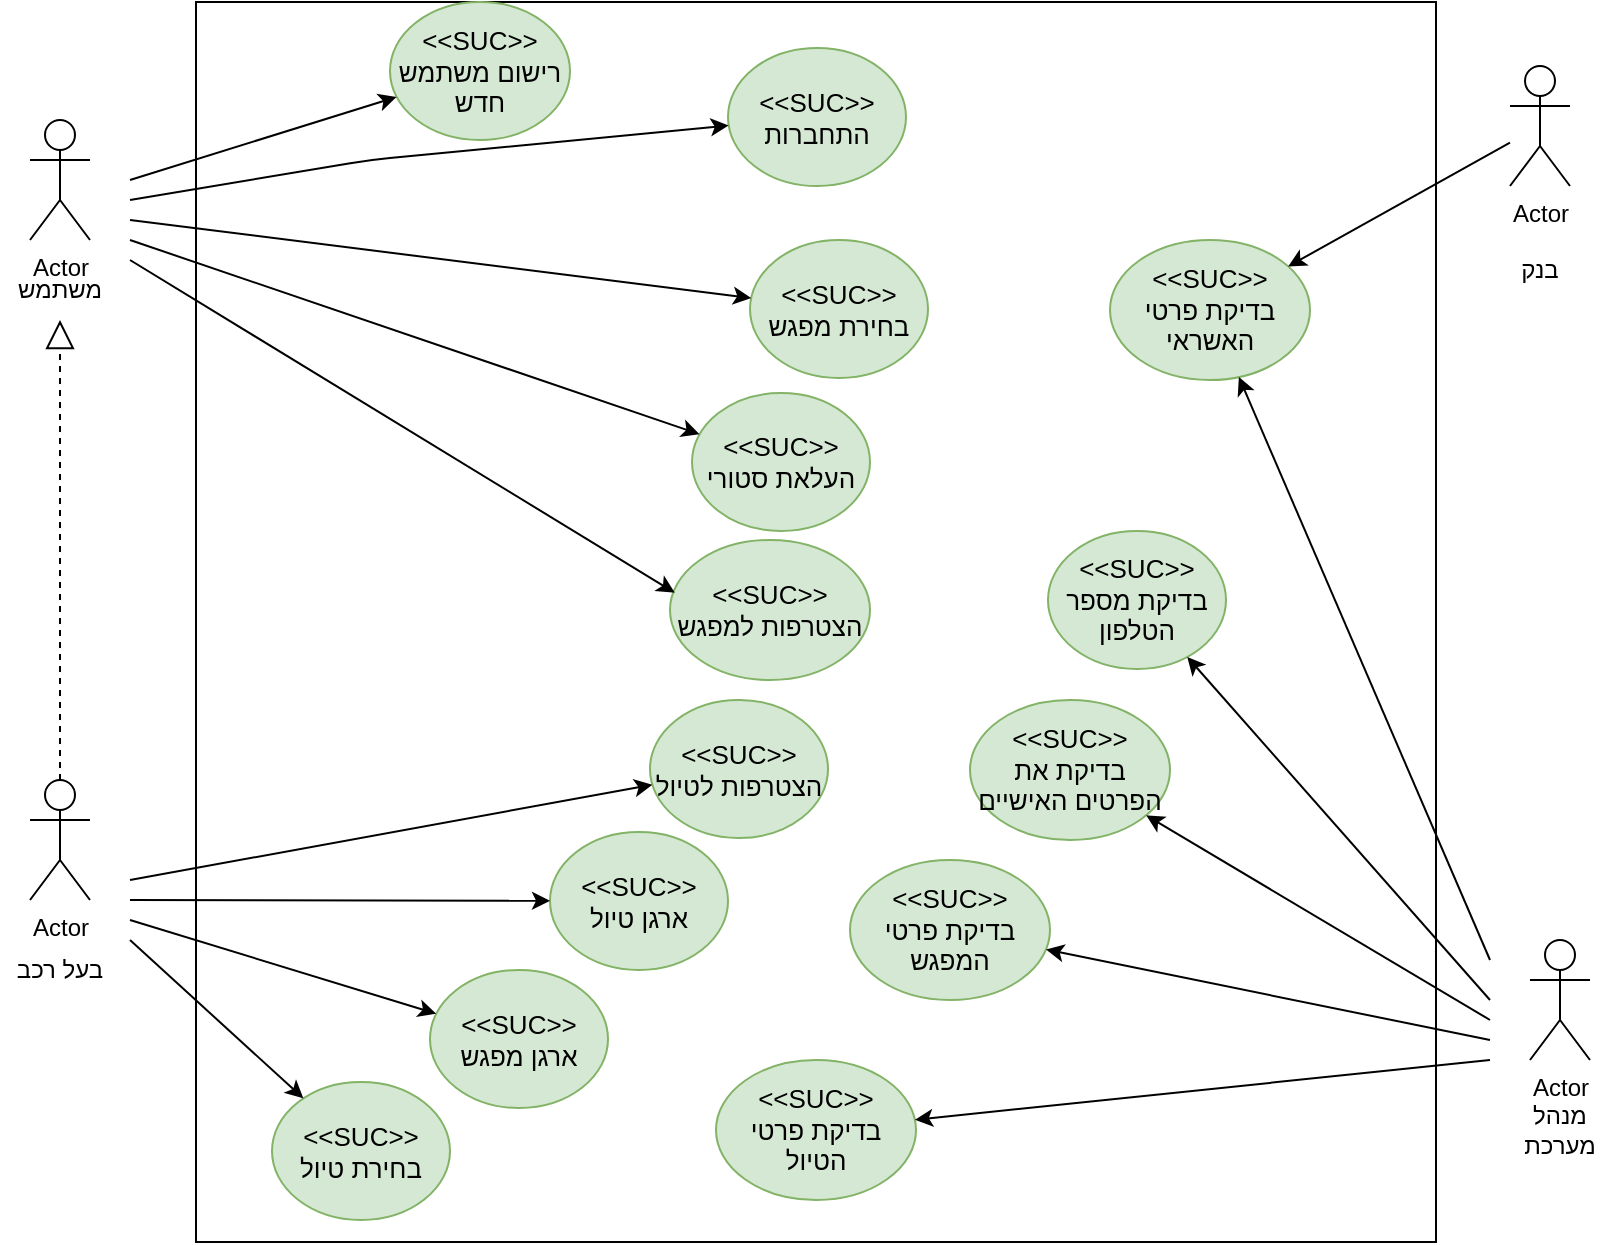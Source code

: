 <mxfile version="16.1.2" type="device"><diagram id="wsH_wWfB9jMHhUpau665" name="‫עמוד-1‬"><mxGraphModel dx="868" dy="545" grid="1" gridSize="10" guides="1" tooltips="1" connect="1" arrows="1" fold="1" page="1" pageScale="1" pageWidth="827" pageHeight="1169" math="0" shadow="0"><root><mxCell id="0"/><mxCell id="1" parent="0"/><mxCell id="HPS8mQhJ5vhL93y45XRt-1" value="Actor" style="shape=umlActor;verticalLabelPosition=bottom;verticalAlign=top;html=1;outlineConnect=0;" parent="1" vertex="1"><mxGeometry x="70" y="130" width="30" height="60" as="geometry"/></mxCell><mxCell id="HPS8mQhJ5vhL93y45XRt-4" value="משתמש" style="text;html=1;strokeColor=none;fillColor=none;align=center;verticalAlign=middle;whiteSpace=wrap;rounded=0;" parent="1" vertex="1"><mxGeometry x="55" y="200" width="60" height="30" as="geometry"/></mxCell><mxCell id="HPS8mQhJ5vhL93y45XRt-5" value="Actor" style="shape=umlActor;verticalLabelPosition=bottom;verticalAlign=top;html=1;outlineConnect=0;" parent="1" vertex="1"><mxGeometry x="70" y="460" width="30" height="60" as="geometry"/></mxCell><mxCell id="HPS8mQhJ5vhL93y45XRt-6" value="בעל רכב" style="text;html=1;strokeColor=none;fillColor=none;align=center;verticalAlign=middle;whiteSpace=wrap;rounded=0;" parent="1" vertex="1"><mxGeometry x="55" y="540" width="60" height="30" as="geometry"/></mxCell><mxCell id="HPS8mQhJ5vhL93y45XRt-7" value="Actor" style="shape=umlActor;verticalLabelPosition=bottom;verticalAlign=top;html=1;outlineConnect=0;" parent="1" vertex="1"><mxGeometry x="820" y="540" width="30" height="60" as="geometry"/></mxCell><mxCell id="HPS8mQhJ5vhL93y45XRt-8" value="מנהל מערכת" style="text;html=1;strokeColor=none;fillColor=none;align=center;verticalAlign=middle;whiteSpace=wrap;rounded=0;" parent="1" vertex="1"><mxGeometry x="805" y="620" width="60" height="30" as="geometry"/></mxCell><mxCell id="HPS8mQhJ5vhL93y45XRt-9" value="" style="whiteSpace=wrap;html=1;aspect=fixed;fillColor=default;strokeColor=default;" parent="1" vertex="1"><mxGeometry x="153" y="71" width="620" height="620" as="geometry"/></mxCell><mxCell id="HPS8mQhJ5vhL93y45XRt-11" value="&lt;font style=&quot;font-size: 13px&quot;&gt;&amp;lt;&amp;lt;SUC&amp;gt;&amp;gt;&lt;br&gt;רישום משתמש חדש&lt;br&gt;&lt;/font&gt;" style="ellipse;whiteSpace=wrap;html=1;fillColor=#d5e8d4;strokeColor=#82b366;" parent="1" vertex="1"><mxGeometry x="250" y="71" width="90" height="69" as="geometry"/></mxCell><mxCell id="HPS8mQhJ5vhL93y45XRt-13" value="" style="endArrow=classic;html=1;" parent="1" target="HPS8mQhJ5vhL93y45XRt-11" edge="1"><mxGeometry width="50" height="50" relative="1" as="geometry"><mxPoint x="120" y="160" as="sourcePoint"/><mxPoint x="228.616" y="154.155" as="targetPoint"/></mxGeometry></mxCell><mxCell id="HPS8mQhJ5vhL93y45XRt-15" value="&lt;font style=&quot;font-size: 13px&quot;&gt;&amp;lt;&amp;lt;SUC&amp;gt;&amp;gt;&lt;br&gt;התחברות&lt;br&gt;&lt;/font&gt;" style="ellipse;whiteSpace=wrap;html=1;fillColor=#d5e8d4;strokeColor=#82b366;" parent="1" vertex="1"><mxGeometry x="419" y="94" width="89" height="69" as="geometry"/></mxCell><mxCell id="HPS8mQhJ5vhL93y45XRt-17" value="" style="endArrow=classic;html=1;" parent="1" target="HPS8mQhJ5vhL93y45XRt-15" edge="1"><mxGeometry width="50" height="50" relative="1" as="geometry"><mxPoint x="120" y="170" as="sourcePoint"/><mxPoint x="235.614" y="156.635" as="targetPoint"/><Array as="points"><mxPoint x="240" y="150"/></Array></mxGeometry></mxCell><mxCell id="HPS8mQhJ5vhL93y45XRt-18" value="&lt;font style=&quot;font-size: 13px&quot;&gt;&amp;lt;&amp;lt;SUC&amp;gt;&amp;gt;&lt;br&gt;בחירת מפגש&lt;br&gt;&lt;/font&gt;" style="ellipse;whiteSpace=wrap;html=1;fillColor=#d5e8d4;strokeColor=#82b366;" parent="1" vertex="1"><mxGeometry x="430" y="190" width="89" height="69" as="geometry"/></mxCell><mxCell id="HPS8mQhJ5vhL93y45XRt-20" value="" style="endArrow=classic;html=1;" parent="1" target="HPS8mQhJ5vhL93y45XRt-18" edge="1"><mxGeometry width="50" height="50" relative="1" as="geometry"><mxPoint x="120" y="180" as="sourcePoint"/><mxPoint x="323.818" y="204.227" as="targetPoint"/></mxGeometry></mxCell><mxCell id="HPS8mQhJ5vhL93y45XRt-21" value="&lt;font style=&quot;font-size: 13px&quot;&gt;&amp;lt;&amp;lt;SUC&amp;gt;&amp;gt;&lt;br&gt;בחירת טיול&lt;br&gt;&lt;/font&gt;" style="ellipse;whiteSpace=wrap;html=1;fillColor=#d5e8d4;strokeColor=#82b366;" parent="1" vertex="1"><mxGeometry x="191" y="611" width="89" height="69" as="geometry"/></mxCell><mxCell id="HPS8mQhJ5vhL93y45XRt-22" value="" style="endArrow=classic;html=1;rounded=0;" parent="1" target="HPS8mQhJ5vhL93y45XRt-21" edge="1"><mxGeometry width="50" height="50" relative="1" as="geometry"><mxPoint x="120" y="540" as="sourcePoint"/><mxPoint x="450" y="300" as="targetPoint"/></mxGeometry></mxCell><mxCell id="HPS8mQhJ5vhL93y45XRt-23" value="&lt;font style=&quot;font-size: 13px&quot;&gt;&amp;lt;&amp;lt;SUC&amp;gt;&amp;gt;&lt;br&gt;העלאת סטורי&lt;br&gt;&lt;/font&gt;" style="ellipse;whiteSpace=wrap;html=1;fillColor=#d5e8d4;strokeColor=#82b366;" parent="1" vertex="1"><mxGeometry x="401" y="266.5" width="89" height="69" as="geometry"/></mxCell><mxCell id="HPS8mQhJ5vhL93y45XRt-25" value="" style="endArrow=classic;html=1;rounded=0;" parent="1" target="HPS8mQhJ5vhL93y45XRt-23" edge="1"><mxGeometry width="50" height="50" relative="1" as="geometry"><mxPoint x="120" y="190" as="sourcePoint"/><mxPoint x="450" y="300" as="targetPoint"/></mxGeometry></mxCell><mxCell id="HPS8mQhJ5vhL93y45XRt-27" value="&lt;font style=&quot;font-size: 13px&quot;&gt;&amp;lt;&amp;lt;SUC&amp;gt;&amp;gt;&lt;br&gt;ארגן מפגש&lt;br&gt;&lt;/font&gt;" style="ellipse;whiteSpace=wrap;html=1;fillColor=#d5e8d4;strokeColor=#82b366;" parent="1" vertex="1"><mxGeometry x="270" y="555" width="89" height="69" as="geometry"/></mxCell><mxCell id="HPS8mQhJ5vhL93y45XRt-28" value="&lt;font style=&quot;font-size: 13px&quot;&gt;&amp;lt;&amp;lt;SUC&amp;gt;&amp;gt;&lt;br&gt;ארגן טיול&lt;br&gt;&lt;/font&gt;" style="ellipse;whiteSpace=wrap;html=1;fillColor=#d5e8d4;strokeColor=#82b366;" parent="1" vertex="1"><mxGeometry x="330" y="486" width="89" height="69" as="geometry"/></mxCell><mxCell id="HPS8mQhJ5vhL93y45XRt-29" value="" style="endArrow=classic;html=1;rounded=0;" parent="1" target="HPS8mQhJ5vhL93y45XRt-28" edge="1"><mxGeometry width="50" height="50" relative="1" as="geometry"><mxPoint x="120" y="520" as="sourcePoint"/><mxPoint x="450" y="300" as="targetPoint"/></mxGeometry></mxCell><mxCell id="HPS8mQhJ5vhL93y45XRt-30" value="" style="endArrow=classic;html=1;rounded=0;" parent="1" target="HPS8mQhJ5vhL93y45XRt-27" edge="1"><mxGeometry width="50" height="50" relative="1" as="geometry"><mxPoint x="120" y="530" as="sourcePoint"/><mxPoint x="450" y="300" as="targetPoint"/></mxGeometry></mxCell><mxCell id="HPS8mQhJ5vhL93y45XRt-33" value="&lt;font style=&quot;font-size: 13px&quot;&gt;&amp;lt;&amp;lt;SUC&amp;gt;&amp;gt;&lt;br&gt;בדיקת מספר הטלפון&lt;br&gt;&lt;/font&gt;" style="ellipse;whiteSpace=wrap;html=1;fillColor=#d5e8d4;strokeColor=#82b366;" parent="1" vertex="1"><mxGeometry x="579" y="335.5" width="89" height="69" as="geometry"/></mxCell><mxCell id="HPS8mQhJ5vhL93y45XRt-35" value="&lt;font style=&quot;font-size: 13px&quot;&gt;&amp;lt;&amp;lt;SUC&amp;gt;&amp;gt;&lt;br&gt;בדיקת את הפרטים האישיים&lt;br&gt;&lt;/font&gt;" style="ellipse;whiteSpace=wrap;html=1;fillColor=#d5e8d4;strokeColor=#82b366;" parent="1" vertex="1"><mxGeometry x="540" y="420" width="100" height="70" as="geometry"/></mxCell><mxCell id="HPS8mQhJ5vhL93y45XRt-36" value="" style="endArrow=classic;html=1;rounded=0;" parent="1" target="HPS8mQhJ5vhL93y45XRt-33" edge="1"><mxGeometry width="50" height="50" relative="1" as="geometry"><mxPoint x="800" y="570" as="sourcePoint"/><mxPoint x="420" y="460" as="targetPoint"/></mxGeometry></mxCell><mxCell id="HPS8mQhJ5vhL93y45XRt-37" value="" style="endArrow=classic;html=1;rounded=0;" parent="1" target="HPS8mQhJ5vhL93y45XRt-35" edge="1"><mxGeometry width="50" height="50" relative="1" as="geometry"><mxPoint x="800" y="580" as="sourcePoint"/><mxPoint x="420" y="460" as="targetPoint"/></mxGeometry></mxCell><mxCell id="HPS8mQhJ5vhL93y45XRt-38" value="&lt;font style=&quot;font-size: 13px&quot;&gt;&amp;lt;&amp;lt;SUC&amp;gt;&amp;gt;&lt;br&gt;בדיקת פרטי האשראי&lt;br&gt;&lt;/font&gt;" style="ellipse;whiteSpace=wrap;html=1;fillColor=#d5e8d4;strokeColor=#82b366;" parent="1" vertex="1"><mxGeometry x="610" y="190" width="100" height="70" as="geometry"/></mxCell><mxCell id="HPS8mQhJ5vhL93y45XRt-41" value="&lt;font style=&quot;font-size: 13px&quot;&gt;&amp;lt;&amp;lt;SUC&amp;gt;&amp;gt;&lt;br&gt;הצטרפות לטיול&lt;br&gt;&lt;/font&gt;" style="ellipse;whiteSpace=wrap;html=1;fillColor=#d5e8d4;strokeColor=#82b366;" parent="1" vertex="1"><mxGeometry x="380" y="420" width="89" height="69" as="geometry"/></mxCell><mxCell id="HPS8mQhJ5vhL93y45XRt-43" value="" style="endArrow=classic;html=1;rounded=0;" parent="1" target="HPS8mQhJ5vhL93y45XRt-41" edge="1"><mxGeometry width="50" height="50" relative="1" as="geometry"><mxPoint x="120" y="510" as="sourcePoint"/><mxPoint x="350" y="260" as="targetPoint"/></mxGeometry></mxCell><mxCell id="HPS8mQhJ5vhL93y45XRt-44" value="&lt;font style=&quot;font-size: 13px&quot;&gt;&amp;lt;&amp;lt;SUC&amp;gt;&amp;gt;&lt;br&gt;הצטרפות למפגש&lt;br&gt;&lt;/font&gt;" style="ellipse;whiteSpace=wrap;html=1;fillColor=#d5e8d4;strokeColor=#82b366;" parent="1" vertex="1"><mxGeometry x="390" y="340" width="100" height="70" as="geometry"/></mxCell><mxCell id="HPS8mQhJ5vhL93y45XRt-46" value="" style="endArrow=classic;html=1;rounded=0;entryX=0.024;entryY=0.377;entryDx=0;entryDy=0;entryPerimeter=0;" parent="1" target="HPS8mQhJ5vhL93y45XRt-44" edge="1"><mxGeometry width="50" height="50" relative="1" as="geometry"><mxPoint x="120" y="200" as="sourcePoint"/><mxPoint x="440" y="240" as="targetPoint"/></mxGeometry></mxCell><mxCell id="HPS8mQhJ5vhL93y45XRt-48" value="&lt;font style=&quot;font-size: 13px&quot;&gt;&amp;lt;&amp;lt;SUC&amp;gt;&amp;gt;&lt;br&gt;בדיקת פרטי הטיול&lt;br&gt;&lt;/font&gt;" style="ellipse;whiteSpace=wrap;html=1;fillColor=#d5e8d4;strokeColor=#82b366;" parent="1" vertex="1"><mxGeometry x="413" y="600" width="100" height="70" as="geometry"/></mxCell><mxCell id="HPS8mQhJ5vhL93y45XRt-49" value="&lt;font style=&quot;font-size: 13px&quot;&gt;&amp;lt;&amp;lt;SUC&amp;gt;&amp;gt;&lt;br&gt;בדיקת פרטי המפגש&lt;br&gt;&lt;/font&gt;" style="ellipse;whiteSpace=wrap;html=1;fillColor=#d5e8d4;strokeColor=#82b366;" parent="1" vertex="1"><mxGeometry x="480" y="500" width="100" height="70" as="geometry"/></mxCell><mxCell id="HPS8mQhJ5vhL93y45XRt-50" value="" style="endArrow=classic;html=1;rounded=0;" parent="1" target="HPS8mQhJ5vhL93y45XRt-49" edge="1"><mxGeometry width="50" height="50" relative="1" as="geometry"><mxPoint x="800" y="590" as="sourcePoint"/><mxPoint x="380" y="480" as="targetPoint"/></mxGeometry></mxCell><mxCell id="HPS8mQhJ5vhL93y45XRt-51" value="" style="endArrow=classic;html=1;rounded=0;" parent="1" target="HPS8mQhJ5vhL93y45XRt-48" edge="1"><mxGeometry width="50" height="50" relative="1" as="geometry"><mxPoint x="800" y="600" as="sourcePoint"/><mxPoint x="430" y="550" as="targetPoint"/></mxGeometry></mxCell><mxCell id="cyk_ufwyU2a-Oyl9CWju-3" value="" style="endArrow=block;dashed=1;endFill=0;endSize=12;html=1;rounded=0;exitX=0.5;exitY=0;exitDx=0;exitDy=0;exitPerimeter=0;" edge="1" parent="1" source="HPS8mQhJ5vhL93y45XRt-5" target="HPS8mQhJ5vhL93y45XRt-4"><mxGeometry width="160" relative="1" as="geometry"><mxPoint x="270" y="350" as="sourcePoint"/><mxPoint x="430" y="350" as="targetPoint"/></mxGeometry></mxCell><mxCell id="cyk_ufwyU2a-Oyl9CWju-4" value="Actor" style="shape=umlActor;verticalLabelPosition=bottom;verticalAlign=top;html=1;outlineConnect=0;" vertex="1" parent="1"><mxGeometry x="810" y="103" width="30" height="60" as="geometry"/></mxCell><mxCell id="cyk_ufwyU2a-Oyl9CWju-7" value="בנק" style="text;html=1;strokeColor=none;fillColor=none;align=center;verticalAlign=middle;whiteSpace=wrap;rounded=0;" vertex="1" parent="1"><mxGeometry x="795" y="190" width="60" height="30" as="geometry"/></mxCell><mxCell id="cyk_ufwyU2a-Oyl9CWju-8" value="" style="endArrow=classic;html=1;rounded=0;" edge="1" parent="1" target="HPS8mQhJ5vhL93y45XRt-38"><mxGeometry width="50" height="50" relative="1" as="geometry"><mxPoint x="800" y="550" as="sourcePoint"/><mxPoint x="653.579" y="369.249" as="targetPoint"/></mxGeometry></mxCell><mxCell id="cyk_ufwyU2a-Oyl9CWju-9" value="" style="endArrow=classic;html=1;rounded=0;" edge="1" parent="1" source="cyk_ufwyU2a-Oyl9CWju-4" target="HPS8mQhJ5vhL93y45XRt-38"><mxGeometry width="50" height="50" relative="1" as="geometry"><mxPoint x="946.42" y="391.5" as="sourcePoint"/><mxPoint x="794.999" y="219.999" as="targetPoint"/></mxGeometry></mxCell></root></mxGraphModel></diagram></mxfile>